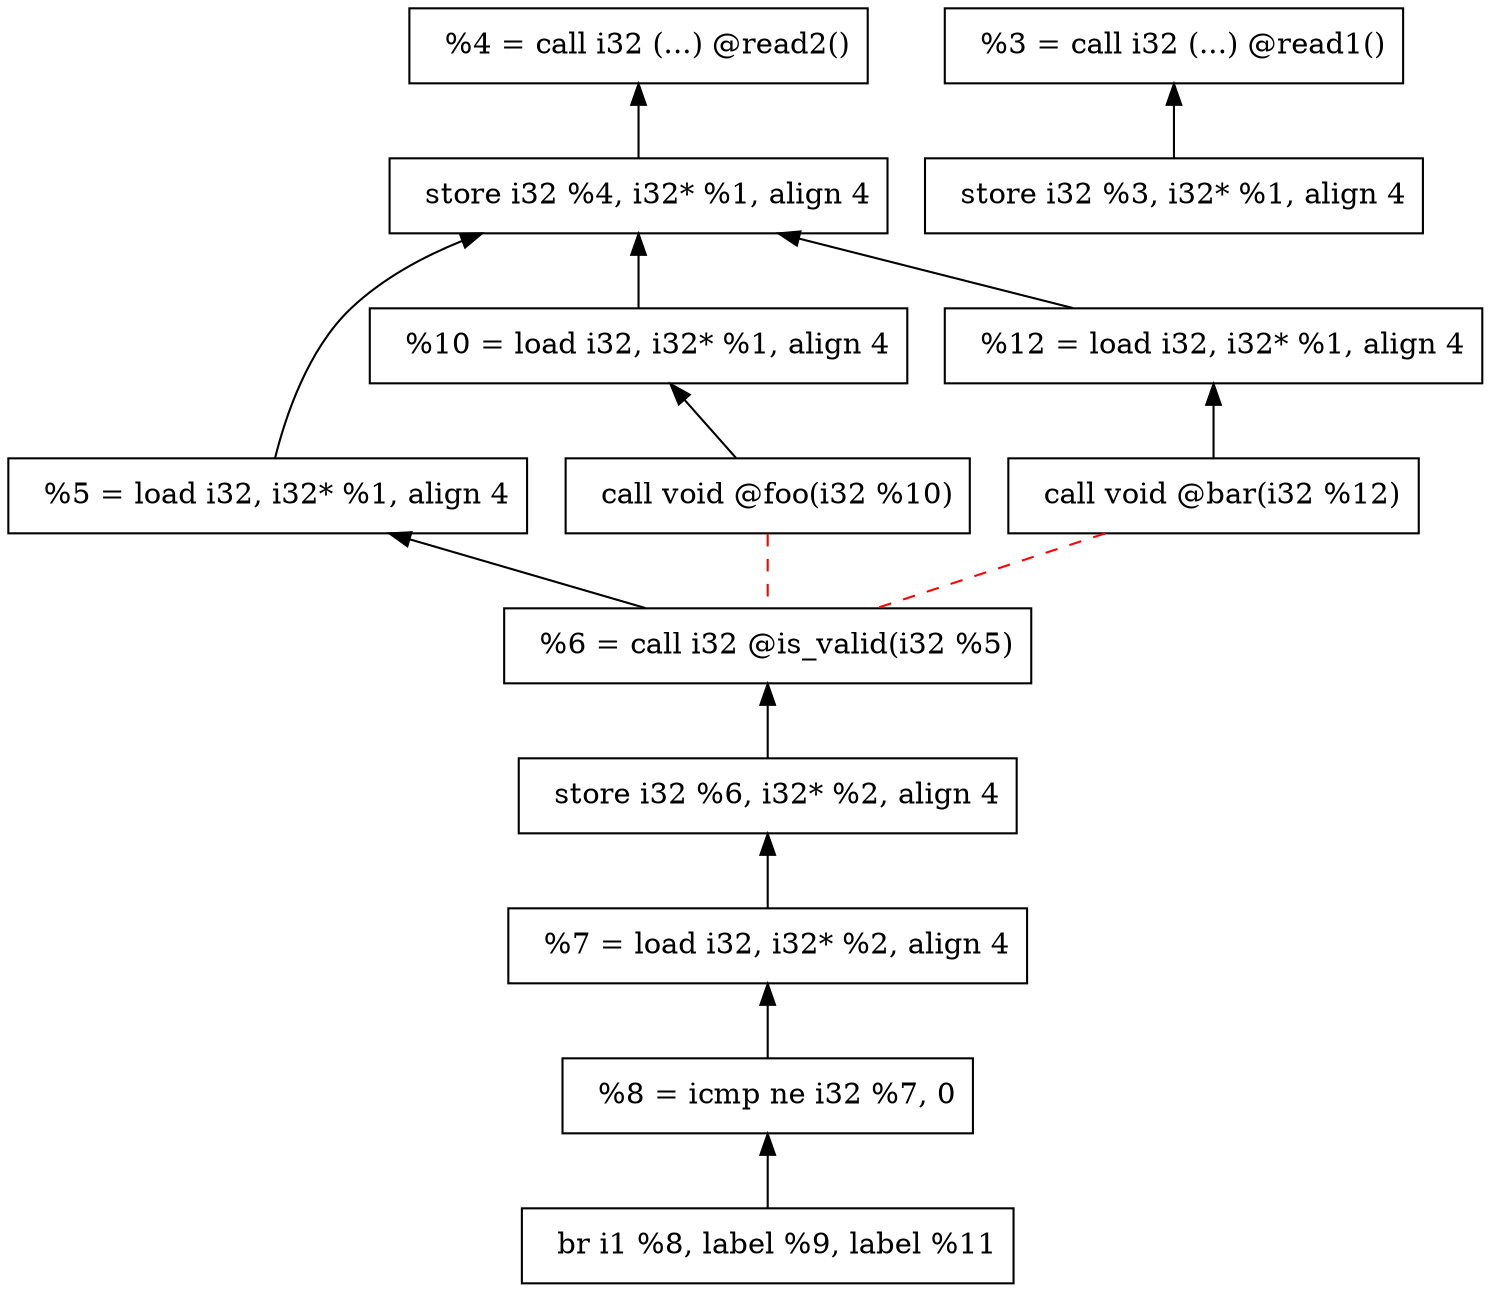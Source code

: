 digraph {

Inst0x7fffee9f46a8[align = left, shape = box, label = "  %4 = call i32 (...) @read2()"];
Inst0x7fffeea6c4c8[align = left, shape = box, label = "  %3 = call i32 (...) @read1()"];
Inst0x7fffeea6c7d0[align = left, shape = box, label = "  store i32 %3, i32* %1, align 4"];
Inst0x7fffeea6ca60[align = left, shape = box, label = "  store i32 %4, i32* %1, align 4"];
Inst0x7fffeea6cd00[align = left, shape = box, label = "  %6 = call i32 @is_valid(i32 %5)"];
Inst0x7fffeea6cd78[align = left, shape = box, label = "  %5 = load i32, i32* %1, align 4"];
Inst0x7fffeea6cdf0[align = left, shape = box, label = "  store i32 %6, i32* %2, align 4"];
Inst0x7fffeea6cf48[align = left, shape = box, label = "  %7 = load i32, i32* %2, align 4"];
Inst0x7fffeea6cfc0[align = left, shape = box, label = "  %8 = icmp ne i32 %7, 0"];
Inst0x7fffeea6d058[align = left, shape = box, label = "  br i1 %8, label %9, label %11"];
Inst0x7fffeea6d2d0[align = left, shape = box, label = "  call void @foo(i32 %10)"];
Inst0x7fffeea6d348[align = left, shape = box, label = "  %10 = load i32, i32* %1, align 4"];
Inst0x7fffeea6d550[align = left, shape = box, label = "  call void @bar(i32 %12)"];
Inst0x7fffeea6d5c8[align = left, shape = box, label = "  %12 = load i32, i32* %1, align 4"];

Inst0x7fffee9f46a8 -> Inst0x7fffeea6ca60 [dir=back];
Inst0x7fffeea6c4c8 -> Inst0x7fffeea6c7d0 [dir=back];
Inst0x7fffeea6ca60 -> Inst0x7fffeea6cd78 [dir=back];
Inst0x7fffeea6ca60 -> Inst0x7fffeea6d348 [dir=back];
Inst0x7fffeea6ca60 -> Inst0x7fffeea6d5c8 [dir=back];
Inst0x7fffeea6cd00 -> Inst0x7fffeea6cdf0 [dir=back];
Inst0x7fffeea6cd78 -> Inst0x7fffeea6cd00 [dir=back];
Inst0x7fffeea6cdf0 -> Inst0x7fffeea6cf48 [dir=back];
Inst0x7fffeea6cf48 -> Inst0x7fffeea6cfc0 [dir=back];
Inst0x7fffeea6cfc0 -> Inst0x7fffeea6d058 [dir=back];
Inst0x7fffeea6d348 -> Inst0x7fffeea6d2d0 [dir=back];
Inst0x7fffeea6d5c8 -> Inst0x7fffeea6d550 [dir=back];

Inst0x7fffeea6d2d0 -> Inst0x7fffeea6cd00 [dir=none, color=red, style=dashed];
Inst0x7fffeea6d550 -> Inst0x7fffeea6cd00 [dir=none, color=red, style=dashed];
}
